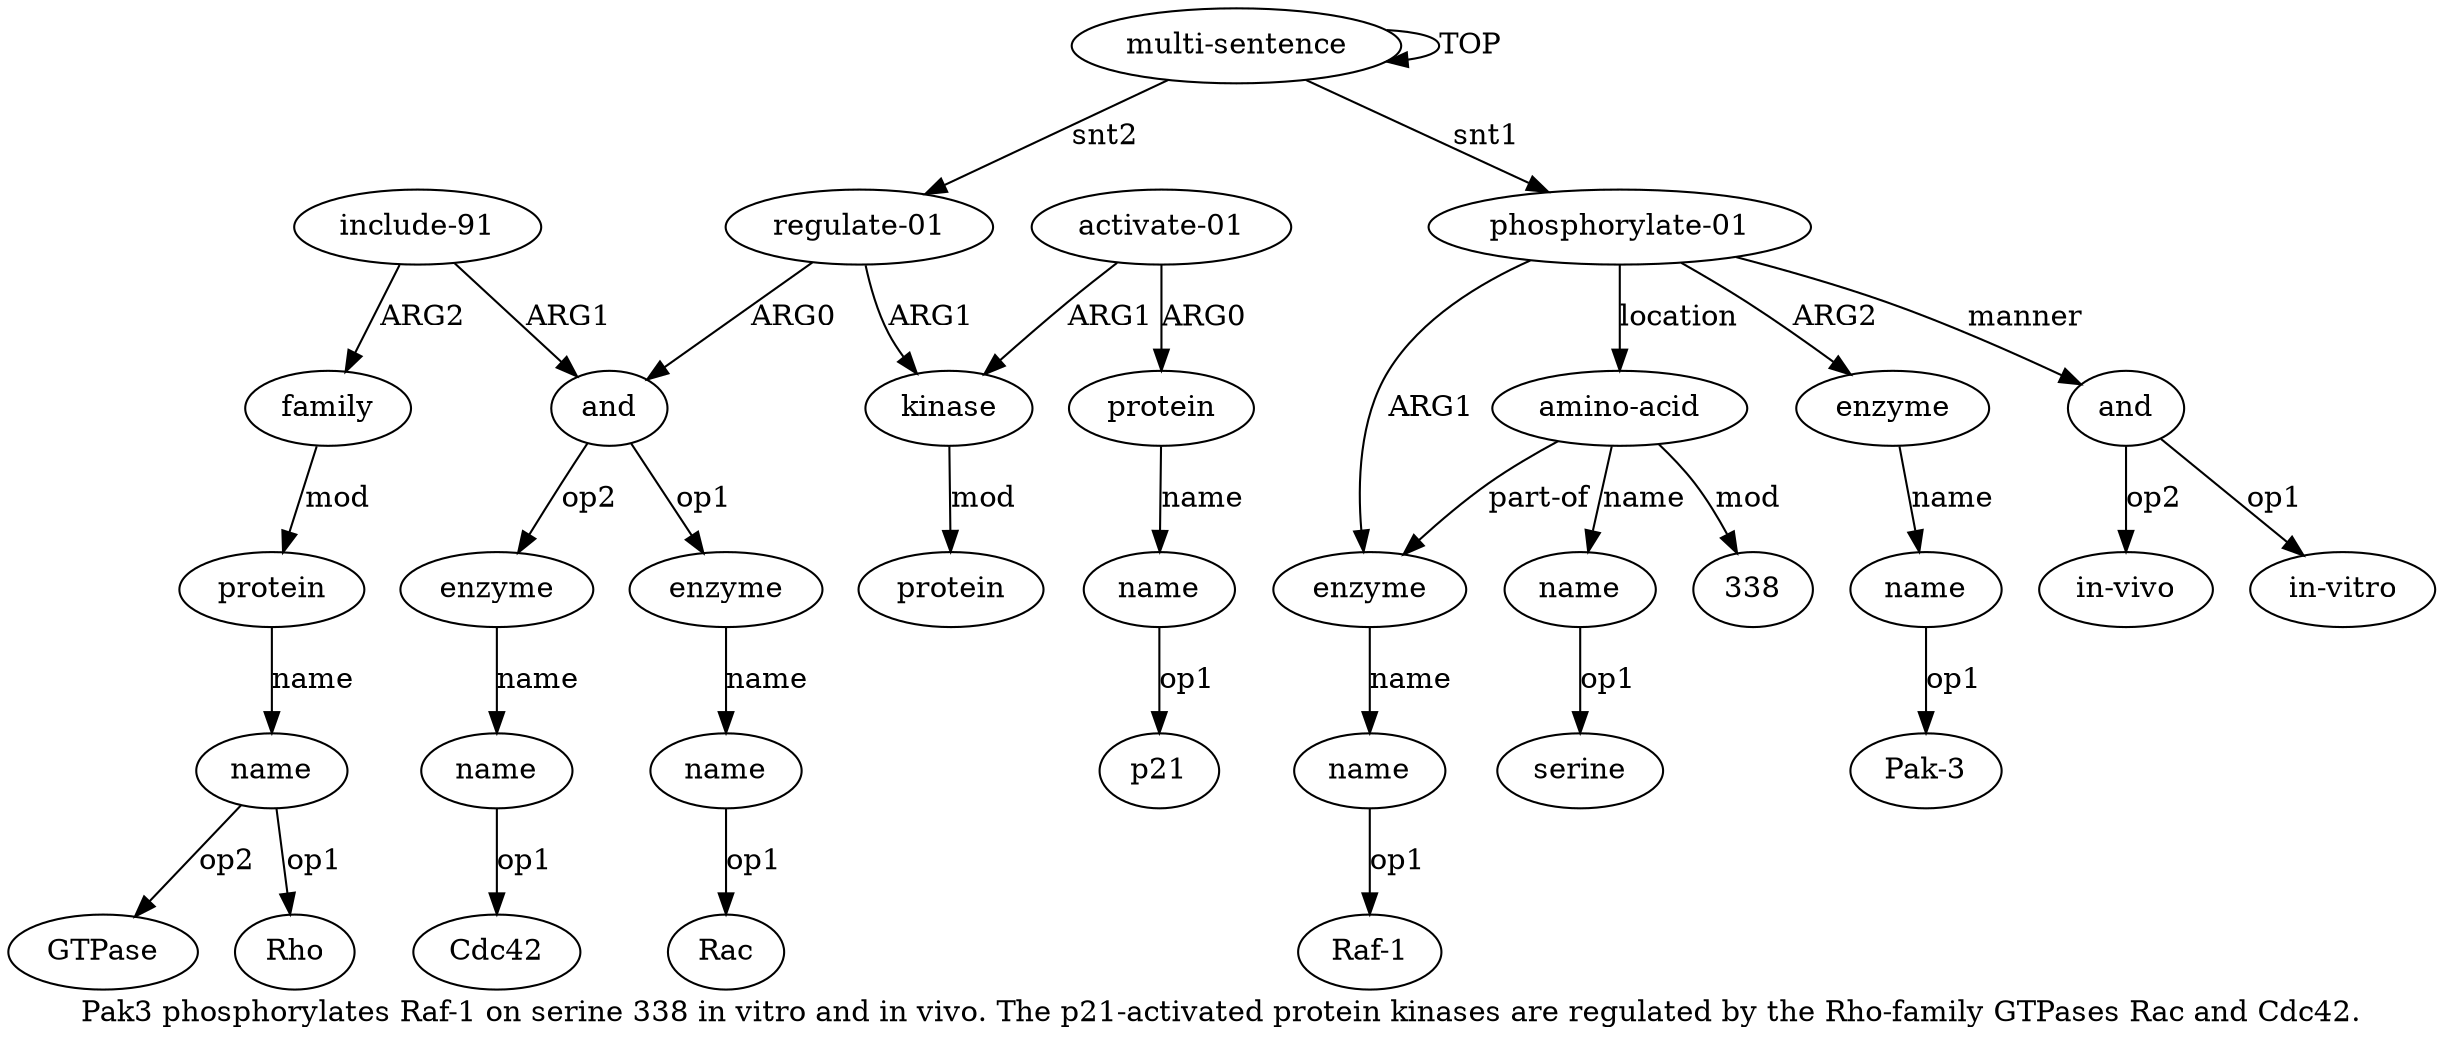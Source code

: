 digraph  {
	graph [label="Pak3 phosphorylates Raf-1 on serine 338 in vitro and in vivo. The p21-activated protein kinases are regulated by the Rho-family \
GTPases Rac and Cdc42."];
	node [label="\N"];
	a20	 [color=black,
		gold_ind=20,
		gold_label=name,
		label=name,
		test_ind=20,
		test_label=name];
	"a20 GTPase"	 [color=black,
		gold_ind=-1,
		gold_label=GTPase,
		label=GTPase,
		test_ind=-1,
		test_label=GTPase];
	a20 -> "a20 GTPase" [key=0,
	color=black,
	gold_label=op2,
	label=op2,
	test_label=op2];
"a20 Rho" [color=black,
	gold_ind=-1,
	gold_label=Rho,
	label=Rho,
	test_ind=-1,
	test_label=Rho];
a20 -> "a20 Rho" [key=0,
color=black,
gold_label=op1,
label=op1,
test_label=op1];
a21 [color=black,
gold_ind=21,
gold_label=kinase,
label=kinase,
test_ind=21,
test_label=kinase];
a25 [color=black,
gold_ind=25,
gold_label=protein,
label=protein,
test_ind=25,
test_label=protein];
a21 -> a25 [key=0,
color=black,
gold_label=mod,
label=mod,
test_label=mod];
a22 [color=black,
gold_ind=22,
gold_label="activate-01",
label="activate-01",
test_ind=22,
test_label="activate-01"];
a22 -> a21 [key=0,
color=black,
gold_label=ARG1,
label=ARG1,
test_label=ARG1];
a23 [color=black,
gold_ind=23,
gold_label=protein,
label=protein,
test_ind=23,
test_label=protein];
a22 -> a23 [key=0,
color=black,
gold_label=ARG0,
label=ARG0,
test_label=ARG0];
a24 [color=black,
gold_ind=24,
gold_label=name,
label=name,
test_ind=24,
test_label=name];
a23 -> a24 [key=0,
color=black,
gold_label=name,
label=name,
test_label=name];
"a24 p21" [color=black,
gold_ind=-1,
gold_label=p21,
label=p21,
test_ind=-1,
test_label=p21];
a24 -> "a24 p21" [key=0,
color=black,
gold_label=op1,
label=op1,
test_label=op1];
"a16 Cdc42" [color=black,
gold_ind=-1,
gold_label=Cdc42,
label=Cdc42,
test_ind=-1,
test_label=Cdc42];
"a7 serine" [color=black,
gold_ind=-1,
gold_label=serine,
label=serine,
test_ind=-1,
test_label=serine];
a15 [color=black,
gold_ind=15,
gold_label=enzyme,
label=enzyme,
test_ind=15,
test_label=enzyme];
a16 [color=black,
gold_ind=16,
gold_label=name,
label=name,
test_ind=16,
test_label=name];
a15 -> a16 [key=0,
color=black,
gold_label=name,
label=name,
test_label=name];
a14 [color=black,
gold_ind=14,
gold_label=name,
label=name,
test_ind=14,
test_label=name];
"a14 Rac" [color=black,
gold_ind=-1,
gold_label=Rac,
label=Rac,
test_ind=-1,
test_label=Rac];
a14 -> "a14 Rac" [key=0,
color=black,
gold_label=op1,
label=op1,
test_label=op1];
a17 [color=black,
gold_ind=17,
gold_label="include-91",
label="include-91",
test_ind=17,
test_label="include-91"];
a12 [color=black,
gold_ind=12,
gold_label=and,
label=and,
test_ind=12,
test_label=and];
a17 -> a12 [key=0,
color=black,
gold_label=ARG1,
label=ARG1,
test_label=ARG1];
a18 [color=black,
gold_ind=18,
gold_label=family,
label=family,
test_ind=18,
test_label=family];
a17 -> a18 [key=0,
color=black,
gold_label=ARG2,
label=ARG2,
test_label=ARG2];
a16 -> "a16 Cdc42" [key=0,
color=black,
gold_label=op1,
label=op1,
test_label=op1];
a11 [color=black,
gold_ind=11,
gold_label="regulate-01",
label="regulate-01",
test_ind=11,
test_label="regulate-01"];
a11 -> a21 [key=0,
color=black,
gold_label=ARG1,
label=ARG1,
test_label=ARG1];
a11 -> a12 [key=0,
color=black,
gold_label=ARG0,
label=ARG0,
test_label=ARG0];
a10 [color=black,
gold_ind=10,
gold_label="in-vivo",
label="in-vivo",
test_ind=10,
test_label="in-vivo"];
a13 [color=black,
gold_ind=13,
gold_label=enzyme,
label=enzyme,
test_ind=13,
test_label=enzyme];
a13 -> a14 [key=0,
color=black,
gold_label=name,
label=name,
test_label=name];
a12 -> a15 [key=0,
color=black,
gold_label=op2,
label=op2,
test_label=op2];
a12 -> a13 [key=0,
color=black,
gold_label=op1,
label=op1,
test_label=op1];
a19 [color=black,
gold_ind=19,
gold_label=protein,
label=protein,
test_ind=19,
test_label=protein];
a19 -> a20 [key=0,
color=black,
gold_label=name,
label=name,
test_label=name];
a18 -> a19 [key=0,
color=black,
gold_label=mod,
label=mod,
test_label=mod];
a1 [color=black,
gold_ind=1,
gold_label="phosphorylate-01",
label="phosphorylate-01",
test_ind=1,
test_label="phosphorylate-01"];
a2 [color=black,
gold_ind=2,
gold_label=enzyme,
label=enzyme,
test_ind=2,
test_label=enzyme];
a1 -> a2 [key=0,
color=black,
gold_label=ARG1,
label=ARG1,
test_label=ARG1];
a4 [color=black,
gold_ind=4,
gold_label=enzyme,
label=enzyme,
test_ind=4,
test_label=enzyme];
a1 -> a4 [key=0,
color=black,
gold_label=ARG2,
label=ARG2,
test_label=ARG2];
a6 [color=black,
gold_ind=6,
gold_label="amino-acid",
label="amino-acid",
test_ind=6,
test_label="amino-acid"];
a1 -> a6 [key=0,
color=black,
gold_label=location,
label=location,
test_label=location];
a8 [color=black,
gold_ind=8,
gold_label=and,
label=and,
test_ind=8,
test_label=and];
a1 -> a8 [key=0,
color=black,
gold_label=manner,
label=manner,
test_label=manner];
a0 [color=black,
gold_ind=0,
gold_label="multi-sentence",
label="multi-sentence",
test_ind=0,
test_label="multi-sentence"];
a0 -> a11 [key=0,
color=black,
gold_label=snt2,
label=snt2,
test_label=snt2];
a0 -> a1 [key=0,
color=black,
gold_label=snt1,
label=snt1,
test_label=snt1];
a0 -> a0 [key=0,
color=black,
gold_label=TOP,
label=TOP,
test_label=TOP];
a3 [color=black,
gold_ind=3,
gold_label=name,
label=name,
test_ind=3,
test_label=name];
"a3 Raf-1" [color=black,
gold_ind=-1,
gold_label="Raf-1",
label="Raf-1",
test_ind=-1,
test_label="Raf-1"];
a3 -> "a3 Raf-1" [key=0,
color=black,
gold_label=op1,
label=op1,
test_label=op1];
a2 -> a3 [key=0,
color=black,
gold_label=name,
label=name,
test_label=name];
a5 [color=black,
gold_ind=5,
gold_label=name,
label=name,
test_ind=5,
test_label=name];
"a5 Pak-3" [color=black,
gold_ind=-1,
gold_label="Pak-3",
label="Pak-3",
test_ind=-1,
test_label="Pak-3"];
a5 -> "a5 Pak-3" [key=0,
color=black,
gold_label=op1,
label=op1,
test_label=op1];
a4 -> a5 [key=0,
color=black,
gold_label=name,
label=name,
test_label=name];
a7 [color=black,
gold_ind=7,
gold_label=name,
label=name,
test_ind=7,
test_label=name];
a7 -> "a7 serine" [key=0,
color=black,
gold_label=op1,
label=op1,
test_label=op1];
a6 -> a2 [key=0,
color=black,
gold_label="part-of",
label="part-of",
test_label="part-of"];
a6 -> a7 [key=0,
color=black,
gold_label=name,
label=name,
test_label=name];
"a6 338" [color=black,
gold_ind=-1,
gold_label=338,
label=338,
test_ind=-1,
test_label=338];
a6 -> "a6 338" [key=0,
color=black,
gold_label=mod,
label=mod,
test_label=mod];
a9 [color=black,
gold_ind=9,
gold_label="in-vitro",
label="in-vitro",
test_ind=9,
test_label="in-vitro"];
a8 -> a10 [key=0,
color=black,
gold_label=op2,
label=op2,
test_label=op2];
a8 -> a9 [key=0,
color=black,
gold_label=op1,
label=op1,
test_label=op1];
}
